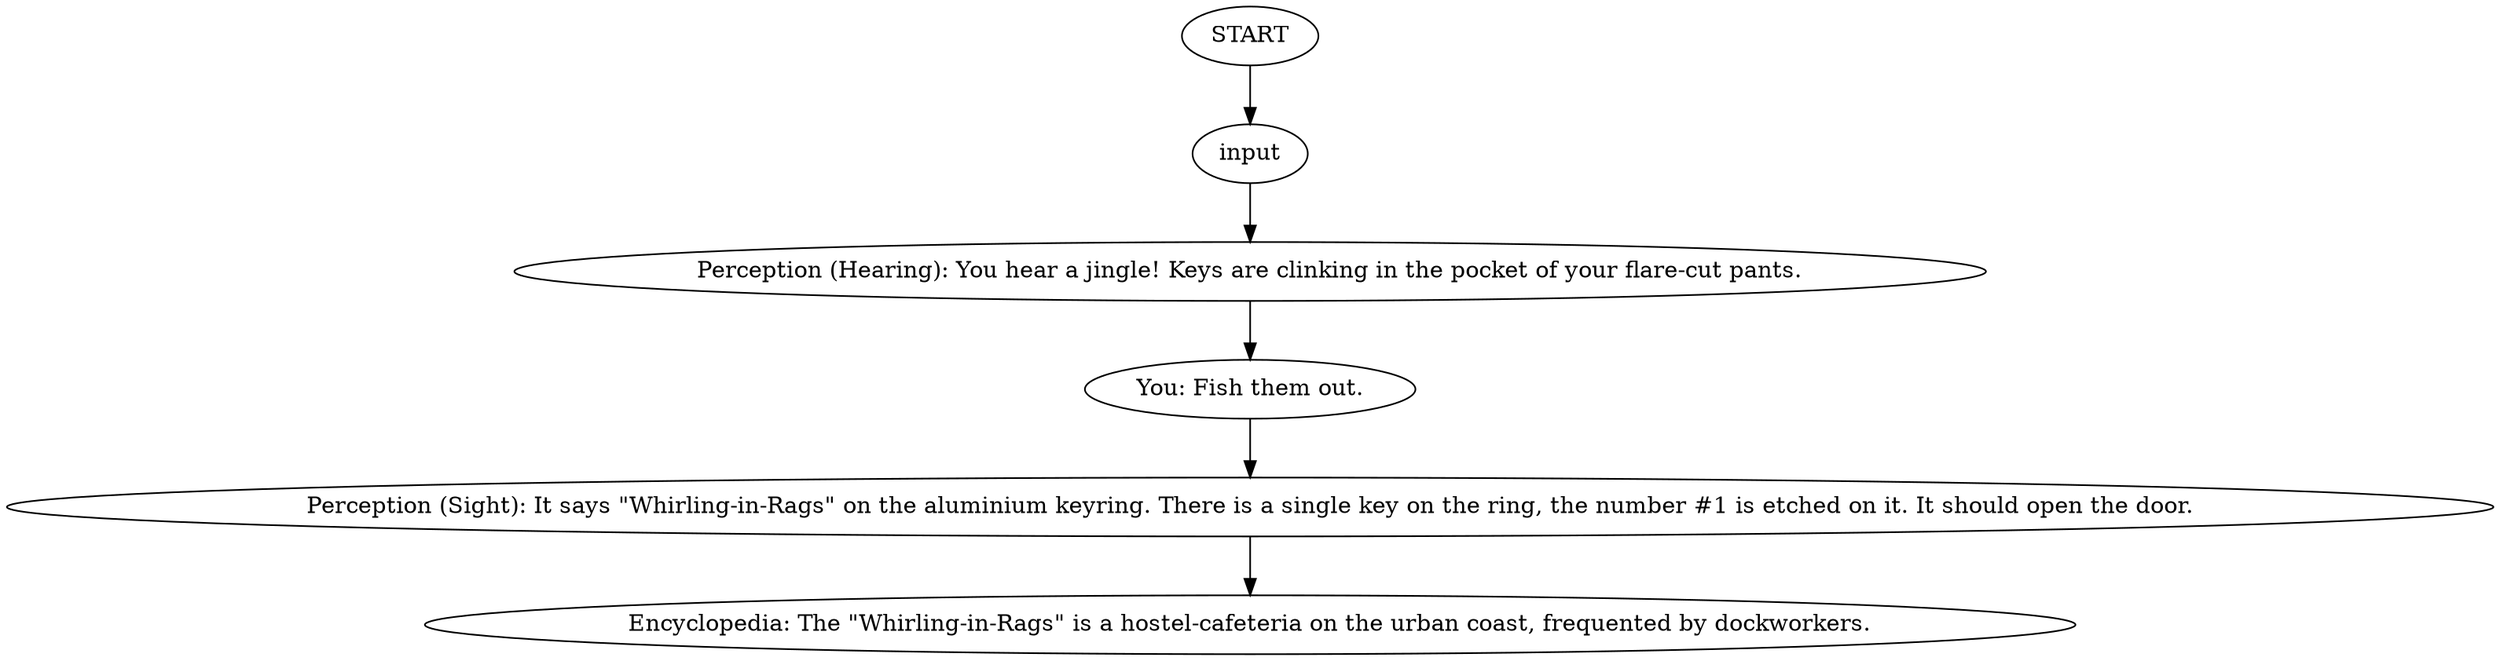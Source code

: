 # WHIRLING F2 ORB / dialogue pants
# These are your sleek pants. Put them on and find THE KEY to get out of your room.
# ==================================================
digraph G {
	  0 [label="START"];
	  1 [label="input"];
	  3 [label="You: Fish them out."];
	  4 [label="Perception (Hearing): You hear a jingle! Keys are clinking in the pocket of your flare-cut pants."];
	  5 [label="Encyclopedia: The \"Whirling-in-Rags\" is a hostel-cafeteria on the urban coast, frequented by dockworkers."];
	  6 [label="Perception (Sight): It says \"Whirling-in-Rags\" on the aluminium keyring. There is a single key on the ring, the number #1 is etched on it. It should open the door."];
	  0 -> 1
	  1 -> 4
	  3 -> 6
	  4 -> 3
	  6 -> 5
}

